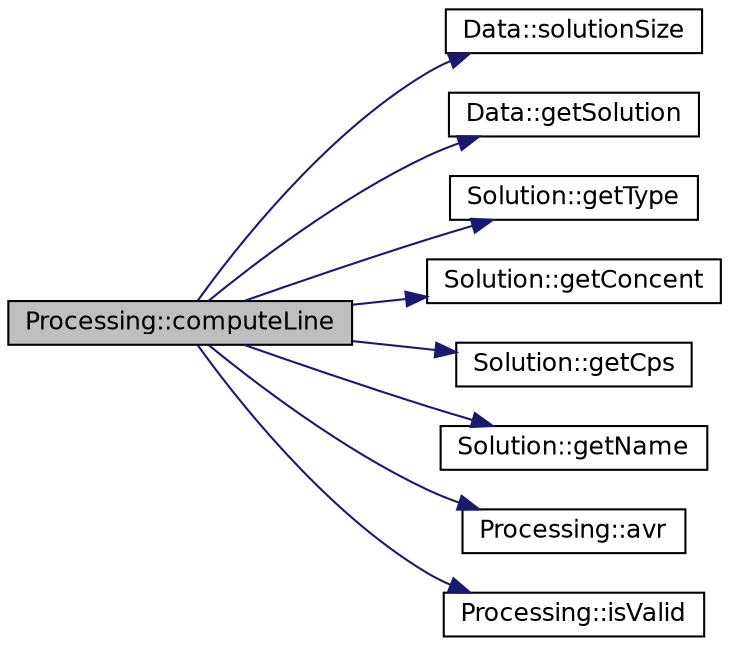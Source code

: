 digraph "Processing::computeLine"
{
 // INTERACTIVE_SVG=YES
  edge [fontname="Helvetica",fontsize="12",labelfontname="Helvetica",labelfontsize="12"];
  node [fontname="Helvetica",fontsize="12",shape=record];
  rankdir="LR";
  Node1 [label="Processing::computeLine",height=0.2,width=0.4,color="black", fillcolor="grey75", style="filled" fontcolor="black"];
  Node1 -> Node2 [color="midnightblue",fontsize="12",style="solid",fontname="Helvetica"];
  Node2 [label="Data::solutionSize",height=0.2,width=0.4,color="black", fillcolor="white", style="filled",URL="$a00002.html#a84179b0c71fb3e69cfa177e92004ee79",tooltip="Gets the Number of Solutions. "];
  Node1 -> Node3 [color="midnightblue",fontsize="12",style="solid",fontname="Helvetica"];
  Node3 [label="Data::getSolution",height=0.2,width=0.4,color="black", fillcolor="white", style="filled",URL="$a00002.html#a7b1a07606090591e7fffb48be72bd734",tooltip="Gets a solution identified by its Id. "];
  Node1 -> Node4 [color="midnightblue",fontsize="12",style="solid",fontname="Helvetica"];
  Node4 [label="Solution::getType",height=0.2,width=0.4,color="black", fillcolor="white", style="filled",URL="$a00014.html#a7e480d4e590046701d82e74491ff944a",tooltip="Gets type of the solution. "];
  Node1 -> Node5 [color="midnightblue",fontsize="12",style="solid",fontname="Helvetica"];
  Node5 [label="Solution::getConcent",height=0.2,width=0.4,color="black", fillcolor="white", style="filled",URL="$a00014.html#af9f7e1dfafa0cd431387737664e3ac7e",tooltip="Gets Concentration. "];
  Node1 -> Node6 [color="midnightblue",fontsize="12",style="solid",fontname="Helvetica"];
  Node6 [label="Solution::getCps",height=0.2,width=0.4,color="black", fillcolor="white", style="filled",URL="$a00014.html#a6cb75c8a1aa020796506362920216816",tooltip="Gets Intensity. "];
  Node1 -> Node7 [color="midnightblue",fontsize="12",style="solid",fontname="Helvetica"];
  Node7 [label="Solution::getName",height=0.2,width=0.4,color="black", fillcolor="white", style="filled",URL="$a00014.html#a08617ee6ca1993e92372e265829508f0",tooltip="Gets the Name. "];
  Node1 -> Node8 [color="midnightblue",fontsize="12",style="solid",fontname="Helvetica"];
  Node8 [label="Processing::avr",height=0.2,width=0.4,color="black", fillcolor="white", style="filled",URL="$a00011.html#a987c411b18bf6bd14b73a547649d407c",tooltip="Computes the average of a vector. "];
  Node1 -> Node9 [color="midnightblue",fontsize="12",style="solid",fontname="Helvetica"];
  Node9 [label="Processing::isValid",height=0.2,width=0.4,color="black", fillcolor="white", style="filled",URL="$a00011.html#aeabb0a31dafb8c9bcb81749f9b18b469",tooltip="Tests the validit of a number. "];
}
